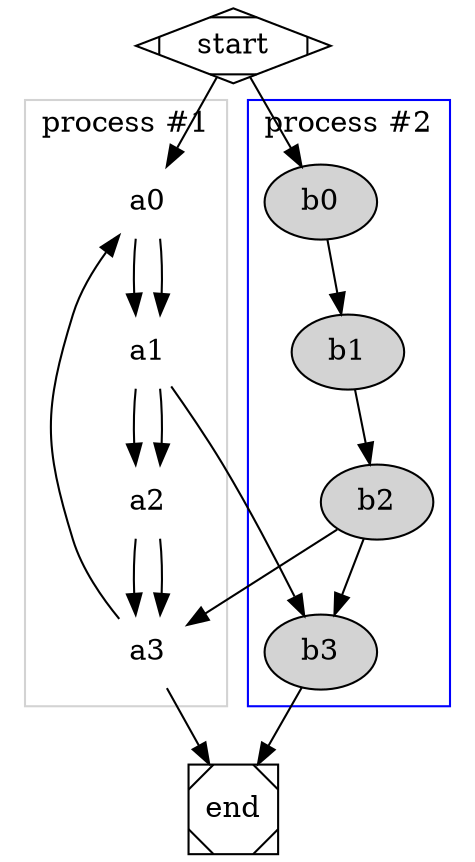 digraph G {
    subgraph cluster0 {
        node [style=filled, color=white];
        style=file;
        color=lightgrey;
        a0 -> a1 -> a2 -> a3;
        label = "process #1";
    }

    subgraph cluster1 {
        node [style=filled];
        b0 -> b1 -> b2 -> b3;
        a0 -> a1 -> a2 -> a3;
        label = "process #2";
        color=blue
    }

    start -> a0;
    start -> b0;
    a1 -> b3;
    b2 -> a3;
    a3 -> a0;
    a3 -> end;
    b3 -> end;

    start [shape=Mdiamond];
    end [shape=Msquare];
}